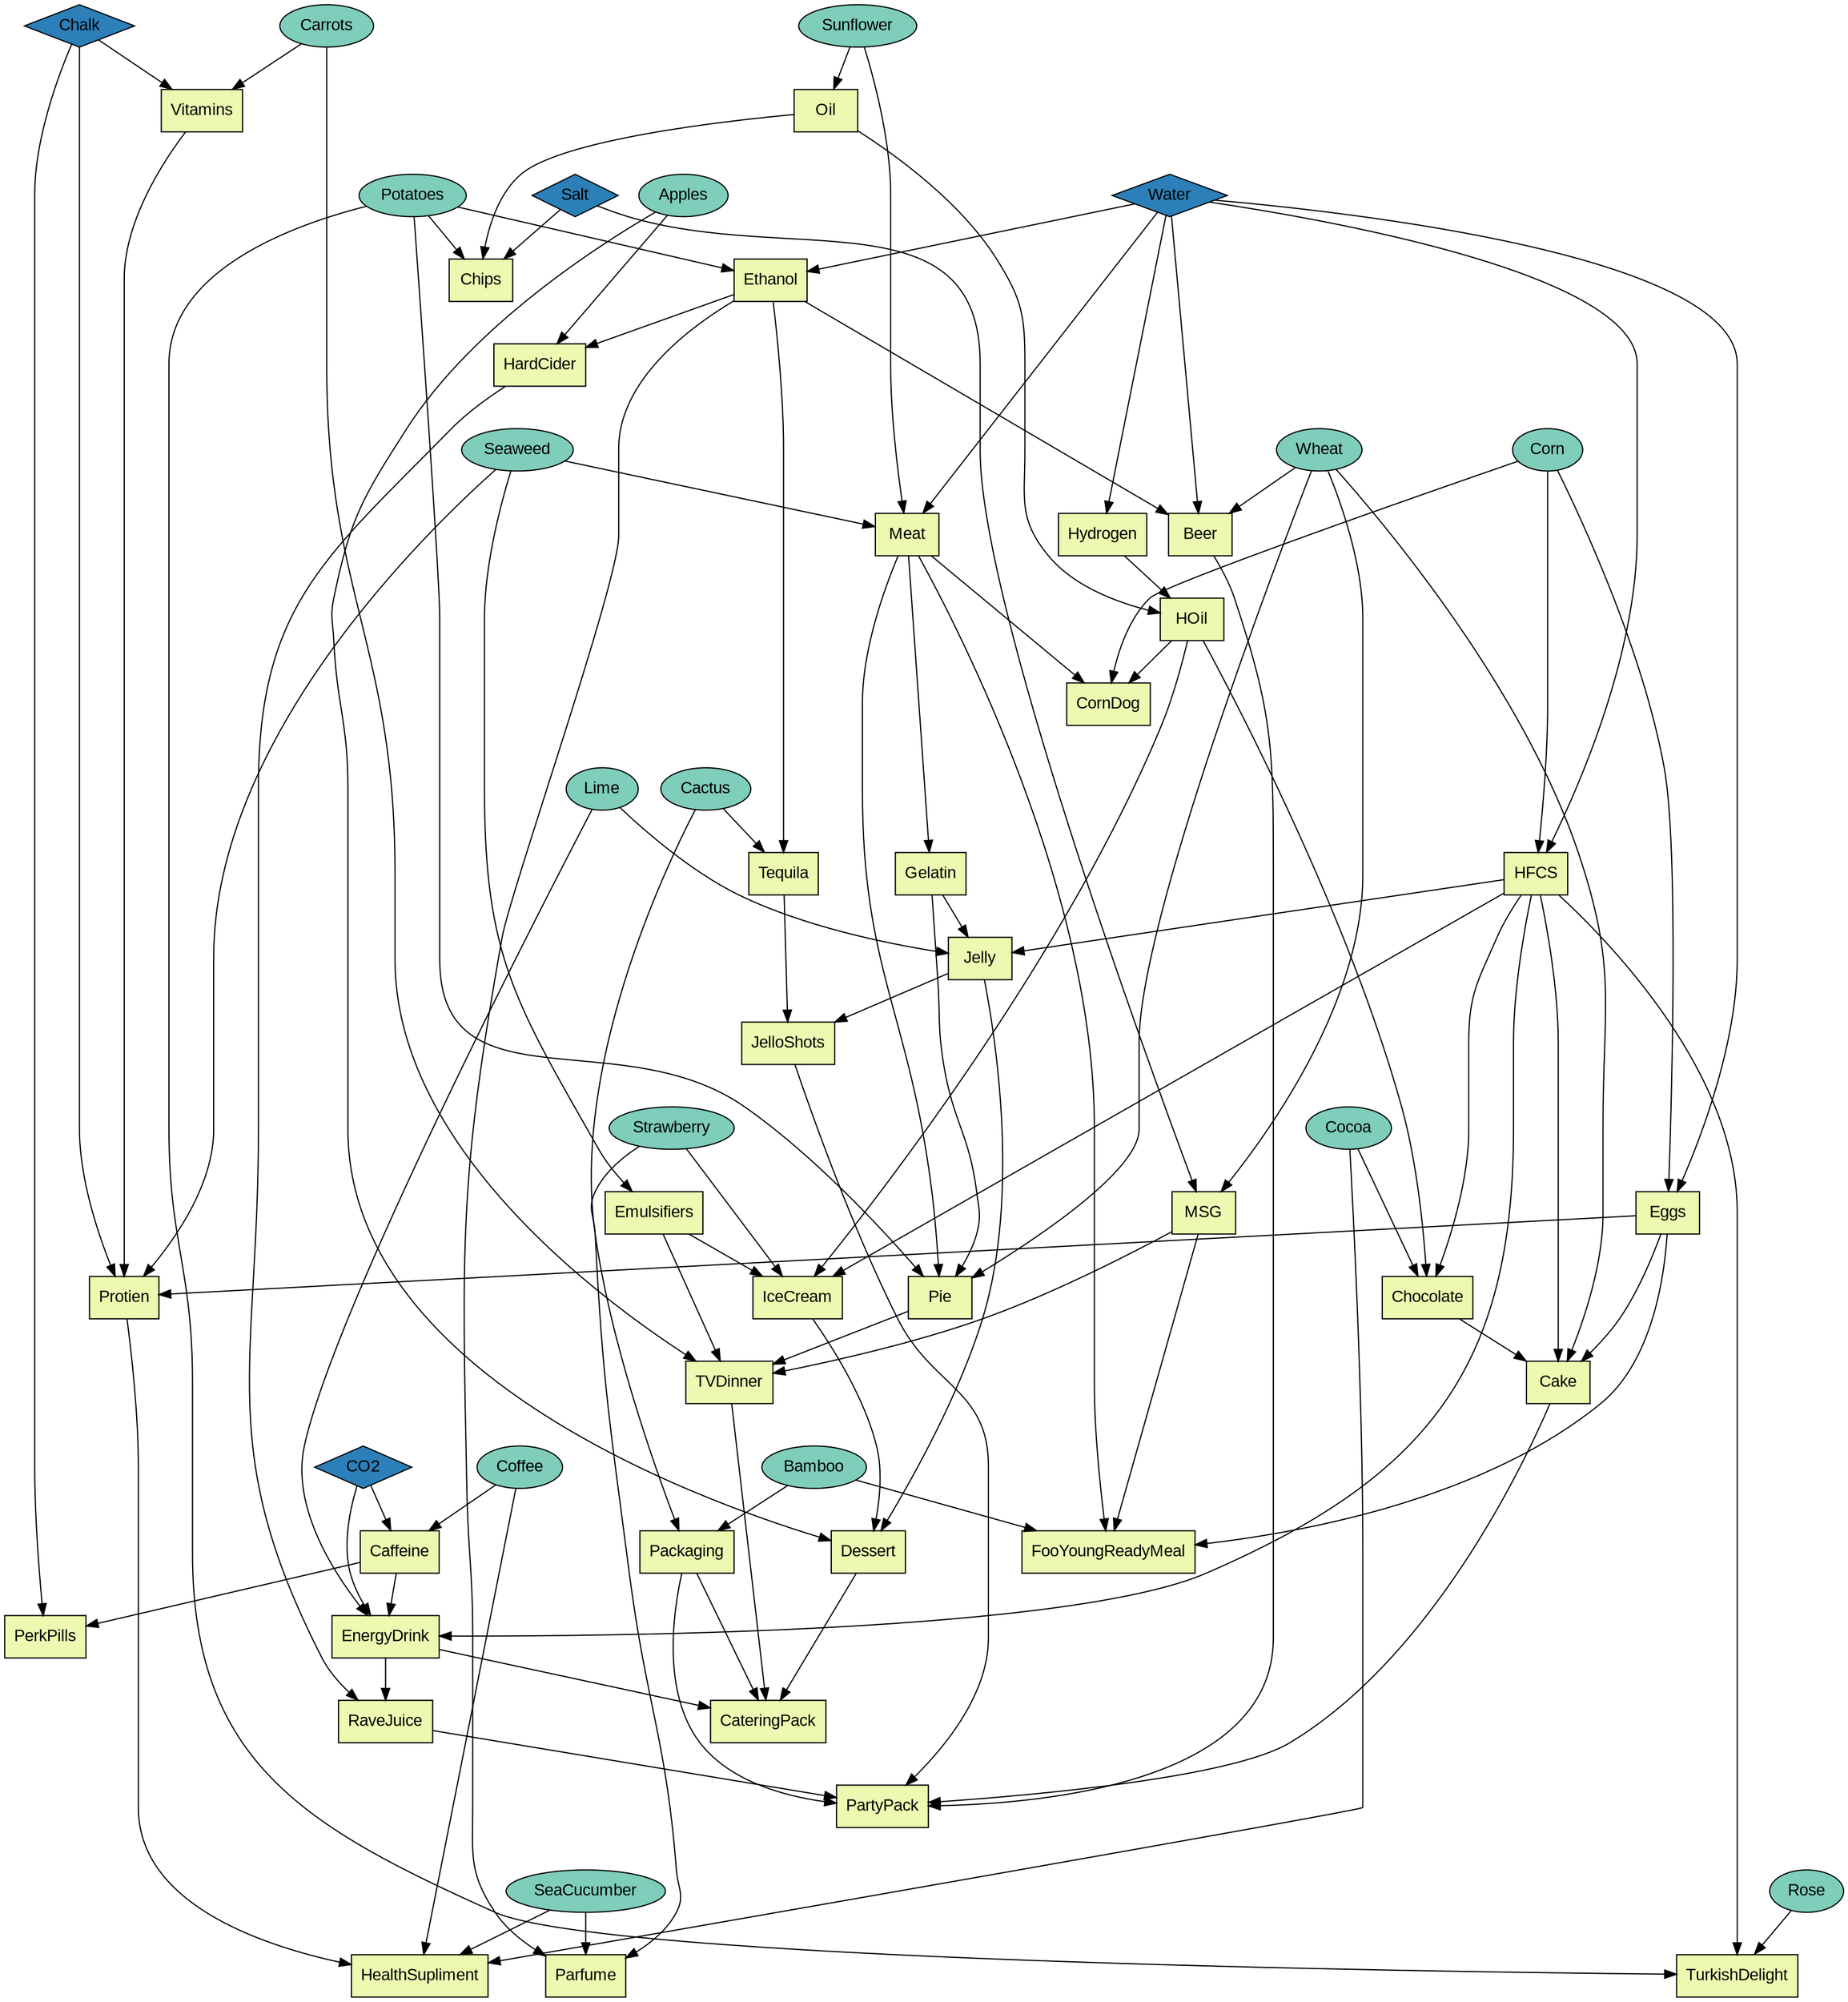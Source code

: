 digraph G {

     //nodesep=0.1;
     //ranksep=2.0;
     
     node [style="filled", fontname="Arial", colorscheme=ylgnbu3];

    Vitamins, Oil, Chips, Ethanol, HardCider, HFCS, Eggs, Tequila, Meat, MSG, Beer,
    Emulsifiers, Hydrogen, IceCream, HOil, Protien, Chocolate, TVDinner, FooYoungReadyMeal, Caffeine, EnergyDrink,
    RaveJuice, JelloShots, Cake, CateringPack, Packaging, PartyPack, CornDog, Dessert, Jelly, 
    Gelatin, Pie, PerkPills, Rose, TurkishDelight, Parfume, HealthSupliment
    [shape=Square, fillcolor=1]


    Carrots, Sunflower, Potatoes, Apples, Corn, Cactus, Wheat, Seaweed, Coffee, Bamboo, Lime, Strawberry, Cocoa, SeaCucumber, Rose
    [shape=ellipse, fillcolor=2]

    Chalk, Salt, Water, CO2 
    [shape=diamond, fillcolor=3]
    
    subgraph t0 {
        label="Tier 0"
        rank="same"
        Carrots, Sunflower,
        Chalk
    }
    subgraph t1 {
        label="Tier 1"
        rank="same"
        Potatoes, Apples,
        Salt, Water
    }
    subgraph t2 {
        label="Tier 2"
        rank="same"
        Seaweed, Corn, Wheat
    }
    subgraph t3 {
        label="Tier3"
        rank="same"
        Cactus, Lime
    }
    subgraph t4 {
        label="Tier 4"
        rank="same"
        Strawberry, Cocoa
    }
    subgraph t5 {
        rank="same"
        label="Tier 5"
        Coffee, Bamboo,
        CO2
    }
   subgraph t6 {
        rank="same"
        label="Tier 6"
        SeaCucumber, Rose
    }
    
    
    subgraph f0 {
        rank="same"
        Vitamins, Oil
    }
    subgraph f1_a {
        rank="same"
        Chips, Ethanol
    }
    subgraph f1_b {
        rank="same"
        HardCider
    }
    subgraph f2_a {
        rank="same"
        Meat, Hydrogen, Beer
    }
    subgraph f2_b {
        rank="same"
        HOil
    }
    subgraph f2_c {
        rank="same"
        CornDog
    }
    subgraph f3_a {
        rank="same"
        Tequila, HFCS, Gelatin
    }
    subgraph f3_b {
        rank="same"
        Jelly
    }
    subgraph f3_c {
        rank="same"
        JelloShots
    }    
    subgraph f4_a {
        rank="same"
        Emulsifiers, Eggs, MSG
    }
    subgraph f4_b {
        rank="same"
        IceCream, Protien, Chocolate, Pie
    }
    subgraph f4_c {
        rank="same"
        TVDinner, Cake
    }
    subgraph f5_a {
        rank="same"
        Caffeine, Packaging, Dessert, FooYoungReadyMeal
    }
    subgraph f5_b {
        rank="same"
        EnergyDrink, PerkPills
    }
    subgraph f5_c {
        rank="same"
        RaveJuice, CateringPack
    }
    subgraph f5_d {
        rank="same"
        PartyPack
    }
    subgraph f6_a {
        rank="same"
        Parfume, TurkishDelight, HealthSupliment
    }
    
    // Force fanking
    Carrots -> Potatoes [style=invis]
    Potatoes -> Seaweed [style=invis]
    Seaweed -> Cactus [style=invis]
    Cactus -> Strawberry [style=invis]
    Strawberry -> Coffee [style=invis]
    Coffee -> SeaCucumber [style=invis]

    // extra needed for T4
    Strawberry -> Emulsifiers [style=invis]
    
    Vitamins -> Potatoes [style=invis]
    HardCider -> Seaweed [style=invis]
    CornDog -> Cactus [style=invis]
    JelloShots -> Strawberry [style=invis]
    TVDinner -> Coffee [style=invis]
    PartyPack -> SeaCucumber [style=invis]

    // t0
    
    Carrots -> Vitamins
    Chalk -> Vitamins
    
    // t1
    
    Sunflower -> Oil
    
    Potatoes -> Chips
    Salt -> Chips
    Oil -> Chips
    
    Potatoes -> Ethanol
    Water -> Ethanol
    
    Ethanol -> HardCider
    Apples -> HardCider
    
    // t2
    
    Sunflower -> Meat
    Seaweed -> Meat
    Water -> Meat
    
    Water -> Hydrogen
    
    Oil -> HOil
    Hydrogen -> HOil
    
    HOil -> CornDog
    Meat -> CornDog
    Corn -> CornDog
    
    Ethanol -> Beer
    Water -> Beer
    Wheat -> Beer 
    
    // t3
    
    Ethanol -> Tequila
    Cactus -> Tequila
    
    Corn -> HFCS
    Water -> HFCS
    
    Meat -> Gelatin
    
    Gelatin -> Jelly
    Lime -> Jelly
    HFCS -> Jelly  
    
    Tequila -> JelloShots
    Jelly -> JelloShots
    
    // t4
    
    Seaweed -> Emulsifiers
    
    Strawberry -> IceCream
    Emulsifiers -> IceCream
    HOil -> IceCream
    HFCS -> IceCream
    
    Corn -> Eggs
    Water -> Eggs
    
    Eggs -> Protien
    Seaweed -> Protien
    Chalk -> Protien
    Vitamins -> Protien
    
    Cocoa -> Chocolate
    HFCS -> Chocolate
    HOil -> Chocolate

    Meat -> Pie
    Gelatin -> Pie
    Wheat -> Pie
    Potatoes -> Pie
    
    Wheat -> MSG
    Salt -> MSG
    
    Carrots -> TVDinner
    Pie -> TVDinner
    MSG -> TVDinner
    Emulsifiers -> TVDinner
    
    HFCS -> Cake
    Eggs -> Cake
    Wheat -> Cake
    Chocolate -> Cake
    
    // t5
    
    CO2 -> Caffeine
    Coffee -> Caffeine
    
    Lime -> EnergyDrink
    HFCS -> EnergyDrink
    Caffeine -> EnergyDrink
    CO2 -> EnergyDrink
    
    HardCider -> RaveJuice
    EnergyDrink -> RaveJuice
    
    Caffeine -> PerkPills
    Chalk -> PerkPills
    
    Bamboo -> Packaging
    Cactus -> Packaging
    
    Jelly -> Dessert
    IceCream -> Dessert
    Apples -> Dessert
    
    TVDinner -> CateringPack
    Dessert -> CateringPack
    EnergyDrink -> CateringPack
    Packaging -> CateringPack
    
    MSG -> FooYoungReadyMeal
    Eggs -> FooYoungReadyMeal
    Bamboo -> FooYoungReadyMeal
    Meat -> FooYoungReadyMeal

    Beer -> PartyPack
    JelloShots -> PartyPack
    Cake -> PartyPack
    RaveJuice -> PartyPack
    Packaging -> PartyPack
    
    // t6
    
    SeaCucumber -> Parfume
    Strawberry -> Parfume
    Ethanol -> Parfume
    
    Protien -> HealthSupliment
    SeaCucumber -> HealthSupliment
    Coffee -> HealthSupliment
    Cocoa -> HealthSupliment
    
    Rose -> TurkishDelight
    HFCS -> TurkishDelight
    Potatoes -> TurkishDelight

}